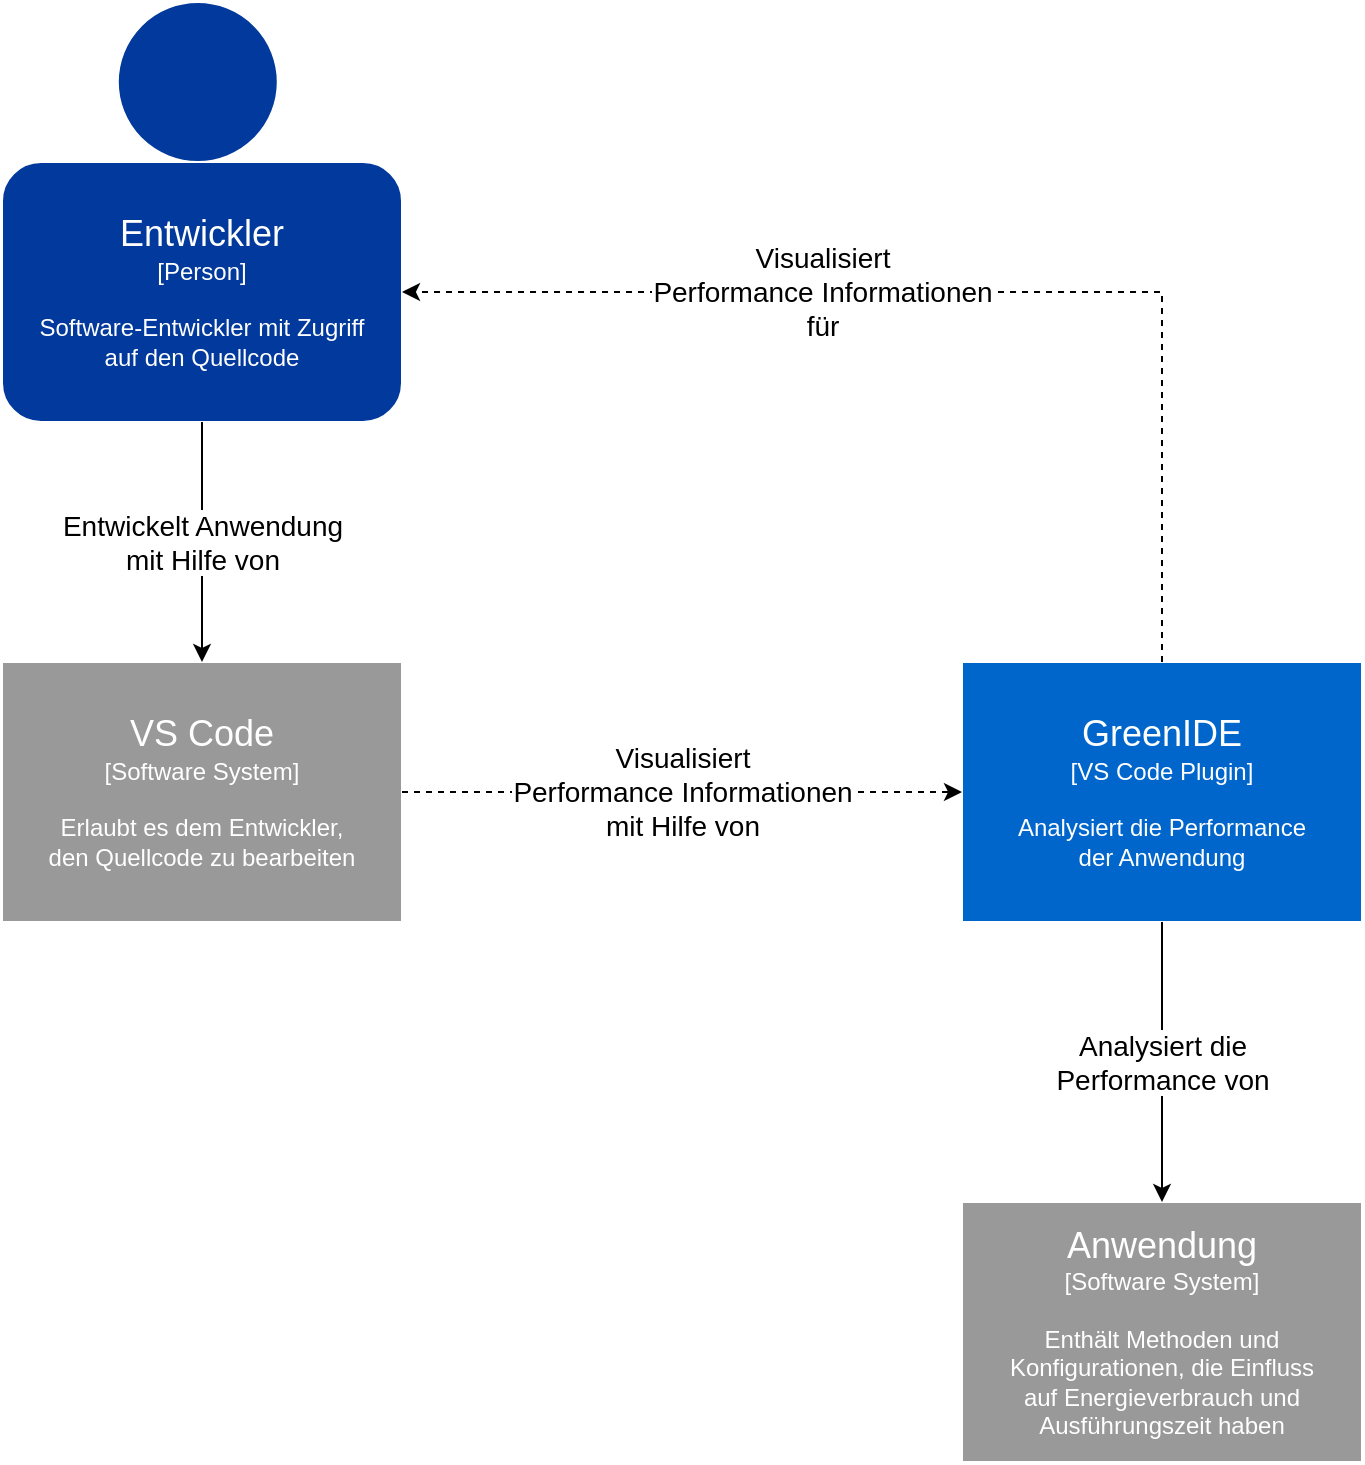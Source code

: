 <mxfile version="15.4.0" type="device"><diagram id="br1m1kqkR97NoYdV0b7H" name="Seite-1"><mxGraphModel dx="782" dy="497" grid="1" gridSize="10" guides="1" tooltips="1" connect="1" arrows="1" fold="1" page="1" pageScale="1" pageWidth="827" pageHeight="1169" math="0" shadow="0"><root><mxCell id="0"/><mxCell id="1" parent="0"/><mxCell id="HbftMhVjdznG6lKDsGxc-5" value="" style="group" parent="1" vertex="1" connectable="0"><mxGeometry x="73" y="30" width="200" height="210" as="geometry"/></mxCell><mxCell id="HbftMhVjdznG6lKDsGxc-2" value="" style="ellipse;whiteSpace=wrap;html=1;aspect=fixed;fillColor=#013A9C;strokeColor=#FFFFFF;" parent="HbftMhVjdznG6lKDsGxc-5" vertex="1"><mxGeometry x="57.895" width="80" height="80" as="geometry"/></mxCell><mxCell id="HbftMhVjdznG6lKDsGxc-4" value="&lt;font&gt;&lt;font color=&quot;#ffffff&quot;&gt;&lt;span style=&quot;font-size: 18px&quot;&gt;Entwickler&lt;/span&gt;&lt;br&gt;&lt;font style=&quot;font-size: 12px&quot;&gt;[Person]&lt;br&gt;&lt;/font&gt;&lt;br&gt;Software-Entwickler mit Zugriff&lt;br&gt;auf den Quellcode&lt;/font&gt;&lt;br&gt;&lt;/font&gt;" style="rounded=1;whiteSpace=wrap;html=1;fillColor=#013A9C;strokeColor=#FFFFFF;" parent="HbftMhVjdznG6lKDsGxc-5" vertex="1"><mxGeometry y="80" width="200" height="130" as="geometry"/></mxCell><mxCell id="HbftMhVjdznG6lKDsGxc-6" value="&lt;font color=&quot;#ffffff&quot;&gt;&lt;font style=&quot;font-size: 18px&quot;&gt;VS Code&lt;/font&gt;&lt;br&gt;[Software System]&lt;br&gt;&lt;br&gt;Erlaubt es dem Entwickler,&lt;br&gt;den Quellcode zu bearbeiten&lt;br&gt;&lt;/font&gt;" style="rounded=0;whiteSpace=wrap;html=1;strokeColor=#FFFFFF;fillColor=#999999;" parent="1" vertex="1"><mxGeometry x="73" y="360" width="200" height="130" as="geometry"/></mxCell><mxCell id="HbftMhVjdznG6lKDsGxc-7" value="" style="endArrow=classic;html=1;rounded=0;edgeStyle=orthogonalEdgeStyle;exitX=0.5;exitY=1;exitDx=0;exitDy=0;entryX=0.5;entryY=0;entryDx=0;entryDy=0;" parent="1" source="HbftMhVjdznG6lKDsGxc-4" target="HbftMhVjdznG6lKDsGxc-6" edge="1"><mxGeometry relative="1" as="geometry"><mxPoint x="243" y="280" as="sourcePoint"/><mxPoint x="343" y="280" as="targetPoint"/></mxGeometry></mxCell><mxCell id="HbftMhVjdznG6lKDsGxc-8" value="&lt;font style=&quot;font-size: 14px&quot;&gt;Entwickelt Anwendung&lt;br&gt;mit Hilfe von&lt;/font&gt;" style="edgeLabel;resizable=0;html=1;align=center;verticalAlign=middle;strokeColor=#FFFFFF;fillColor=#0066CC;labelBorderColor=none;" parent="HbftMhVjdznG6lKDsGxc-7" connectable="0" vertex="1"><mxGeometry relative="1" as="geometry"/></mxCell><mxCell id="HbftMhVjdznG6lKDsGxc-9" value="&lt;font color=&quot;#ffffff&quot;&gt;&lt;font style=&quot;font-size: 18px&quot;&gt;GreenIDE&lt;/font&gt;&lt;br&gt;[VS Code Plugin]&lt;br&gt;&lt;br&gt;Analysiert die Performance&lt;br&gt;der Anwendung&lt;br&gt;&lt;/font&gt;" style="rounded=0;whiteSpace=wrap;html=1;strokeColor=#FFFFFF;fillColor=#0066CC;" parent="1" vertex="1"><mxGeometry x="553" y="360" width="200" height="130" as="geometry"/></mxCell><mxCell id="HbftMhVjdznG6lKDsGxc-10" value="" style="endArrow=classic;html=1;rounded=0;edgeStyle=orthogonalEdgeStyle;exitX=1;exitY=0.5;exitDx=0;exitDy=0;entryX=0;entryY=0.5;entryDx=0;entryDy=0;dashed=1;" parent="1" source="HbftMhVjdznG6lKDsGxc-6" target="HbftMhVjdznG6lKDsGxc-9" edge="1"><mxGeometry relative="1" as="geometry"><mxPoint x="433" y="390" as="sourcePoint"/><mxPoint x="433" y="510" as="targetPoint"/></mxGeometry></mxCell><mxCell id="HbftMhVjdznG6lKDsGxc-11" value="&lt;span style=&quot;font-size: 14px&quot;&gt;Visualisiert&lt;br&gt;Performance Informationen&lt;br&gt;mit Hilfe von&lt;br&gt;&lt;/span&gt;" style="edgeLabel;resizable=0;html=1;align=center;verticalAlign=middle;strokeColor=#FFFFFF;fillColor=#0066CC;labelBorderColor=#FFFFFF;" parent="HbftMhVjdznG6lKDsGxc-10" connectable="0" vertex="1"><mxGeometry relative="1" as="geometry"/></mxCell><mxCell id="HbftMhVjdznG6lKDsGxc-12" value="" style="endArrow=classic;html=1;rounded=0;edgeStyle=orthogonalEdgeStyle;exitX=0.5;exitY=0;exitDx=0;exitDy=0;entryX=1;entryY=0.5;entryDx=0;entryDy=0;dashed=1;" parent="1" source="HbftMhVjdznG6lKDsGxc-9" target="HbftMhVjdznG6lKDsGxc-4" edge="1"><mxGeometry relative="1" as="geometry"><mxPoint x="373" y="180" as="sourcePoint"/><mxPoint x="653" y="180" as="targetPoint"/></mxGeometry></mxCell><mxCell id="HbftMhVjdznG6lKDsGxc-13" value="&lt;span style=&quot;font-size: 14px&quot;&gt;Visualisiert&lt;br&gt;Performance Informationen&lt;br&gt;für&lt;br&gt;&lt;/span&gt;" style="edgeLabel;resizable=0;html=1;align=center;verticalAlign=middle;strokeColor=#FFFFFF;fillColor=#0066CC;labelBorderColor=#FFFFFF;" parent="HbftMhVjdznG6lKDsGxc-12" connectable="0" vertex="1"><mxGeometry relative="1" as="geometry"><mxPoint x="-73" as="offset"/></mxGeometry></mxCell><mxCell id="HbftMhVjdznG6lKDsGxc-14" value="&lt;font color=&quot;#ffffff&quot;&gt;&lt;font style=&quot;font-size: 18px&quot;&gt;Anwendung&lt;/font&gt;&lt;br&gt;[Software System]&lt;br&gt;&lt;br&gt;Enthält Methoden und&lt;br&gt;Konfigurationen, die Einfluss&lt;br&gt;auf Energieverbrauch und&lt;br&gt;Ausführungszeit haben&lt;br&gt;&lt;/font&gt;" style="rounded=0;whiteSpace=wrap;html=1;strokeColor=#FFFFFF;fillColor=#999999;" parent="1" vertex="1"><mxGeometry x="553" y="630" width="200" height="130" as="geometry"/></mxCell><mxCell id="HbftMhVjdznG6lKDsGxc-15" value="" style="endArrow=classic;html=1;rounded=0;edgeStyle=orthogonalEdgeStyle;exitX=0.5;exitY=1;exitDx=0;exitDy=0;entryX=0.5;entryY=0;entryDx=0;entryDy=0;" parent="1" source="HbftMhVjdznG6lKDsGxc-9" target="HbftMhVjdznG6lKDsGxc-14" edge="1"><mxGeometry relative="1" as="geometry"><mxPoint x="210.89" y="620" as="sourcePoint"/><mxPoint x="490.89" y="620" as="targetPoint"/></mxGeometry></mxCell><mxCell id="HbftMhVjdznG6lKDsGxc-16" value="&lt;span style=&quot;font-size: 14px&quot;&gt;Analysiert die&lt;br&gt;Performance von&lt;br&gt;&lt;/span&gt;" style="edgeLabel;resizable=0;html=1;align=center;verticalAlign=middle;strokeColor=#FFFFFF;fillColor=#0066CC;labelBorderColor=none;" parent="HbftMhVjdznG6lKDsGxc-15" connectable="0" vertex="1"><mxGeometry relative="1" as="geometry"/></mxCell></root></mxGraphModel></diagram></mxfile>